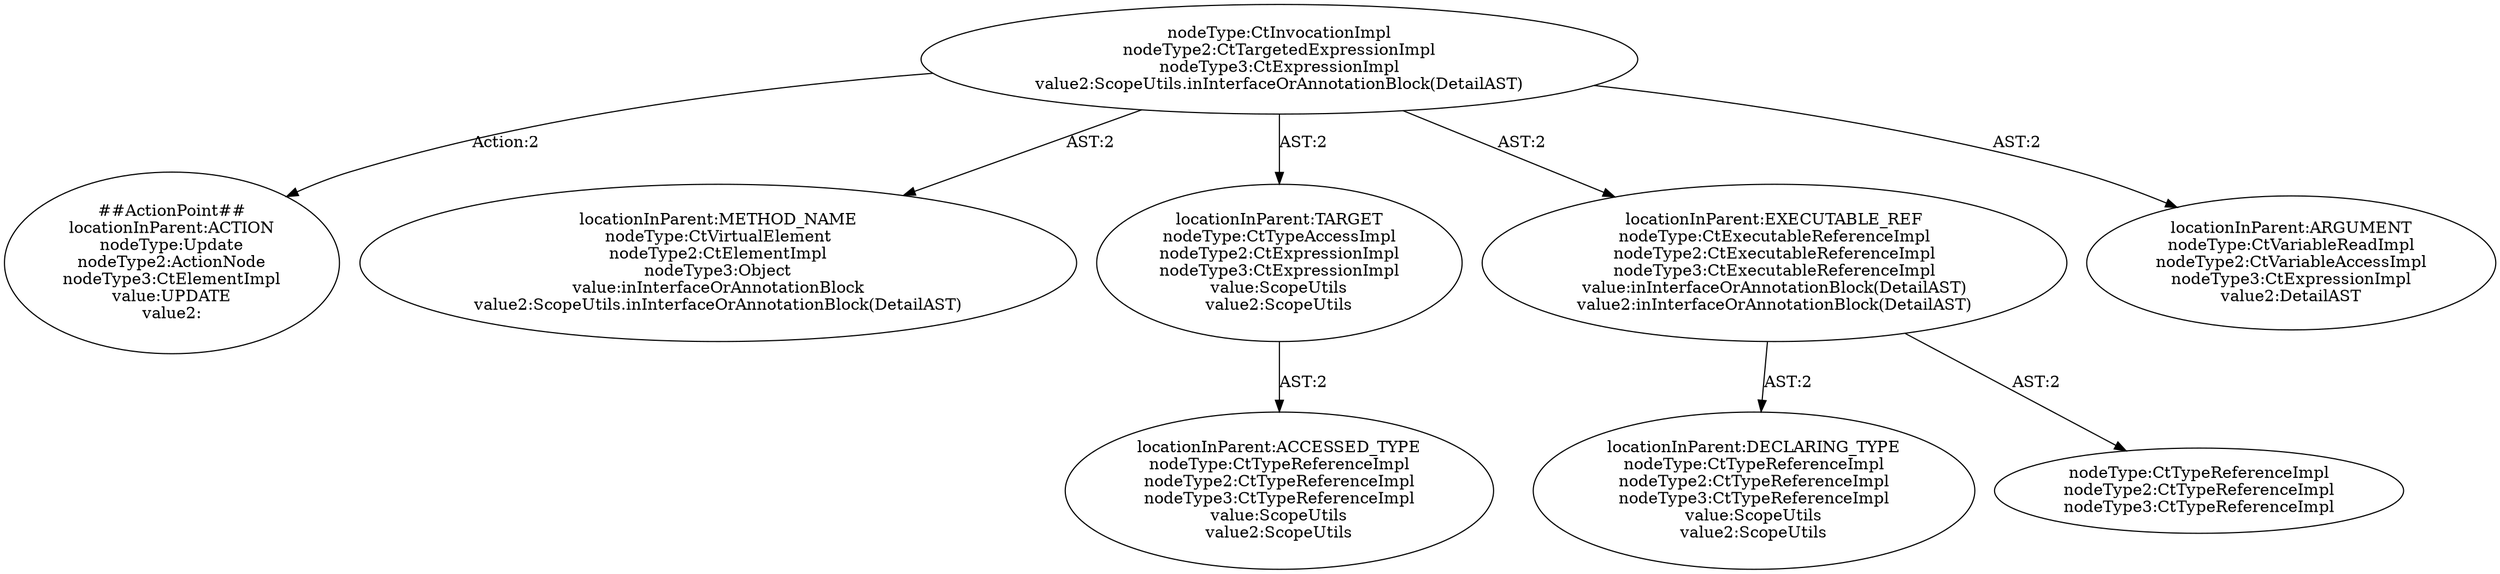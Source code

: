 digraph "Pattern" {
0 [label="##ActionPoint##
locationInParent:ACTION
nodeType:Update
nodeType2:ActionNode
nodeType3:CtElementImpl
value:UPDATE
value2:" shape=ellipse]
1 [label="nodeType:CtInvocationImpl
nodeType2:CtTargetedExpressionImpl
nodeType3:CtExpressionImpl
value2:ScopeUtils.inInterfaceOrAnnotationBlock(DetailAST)" shape=ellipse]
2 [label="locationInParent:METHOD_NAME
nodeType:CtVirtualElement
nodeType2:CtElementImpl
nodeType3:Object
value:inInterfaceOrAnnotationBlock
value2:ScopeUtils.inInterfaceOrAnnotationBlock(DetailAST)" shape=ellipse]
3 [label="locationInParent:TARGET
nodeType:CtTypeAccessImpl
nodeType2:CtExpressionImpl
nodeType3:CtExpressionImpl
value:ScopeUtils
value2:ScopeUtils" shape=ellipse]
4 [label="locationInParent:ACCESSED_TYPE
nodeType:CtTypeReferenceImpl
nodeType2:CtTypeReferenceImpl
nodeType3:CtTypeReferenceImpl
value:ScopeUtils
value2:ScopeUtils" shape=ellipse]
5 [label="locationInParent:EXECUTABLE_REF
nodeType:CtExecutableReferenceImpl
nodeType2:CtExecutableReferenceImpl
nodeType3:CtExecutableReferenceImpl
value:inInterfaceOrAnnotationBlock(DetailAST)
value2:inInterfaceOrAnnotationBlock(DetailAST)" shape=ellipse]
6 [label="locationInParent:DECLARING_TYPE
nodeType:CtTypeReferenceImpl
nodeType2:CtTypeReferenceImpl
nodeType3:CtTypeReferenceImpl
value:ScopeUtils
value2:ScopeUtils" shape=ellipse]
7 [label="nodeType:CtTypeReferenceImpl
nodeType2:CtTypeReferenceImpl
nodeType3:CtTypeReferenceImpl" shape=ellipse]
8 [label="locationInParent:ARGUMENT
nodeType:CtVariableReadImpl
nodeType2:CtVariableAccessImpl
nodeType3:CtExpressionImpl
value2:DetailAST" shape=ellipse]
1 -> 0 [label="Action:2"];
1 -> 2 [label="AST:2"];
1 -> 3 [label="AST:2"];
1 -> 5 [label="AST:2"];
1 -> 8 [label="AST:2"];
3 -> 4 [label="AST:2"];
5 -> 6 [label="AST:2"];
5 -> 7 [label="AST:2"];
}